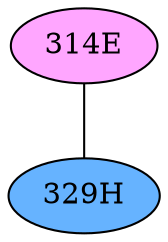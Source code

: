 // The Round Table
graph {
	"314E" [fillcolor="#FFA6FF" style=radial]
	"329H" [fillcolor="#66B3FF" style=radial]
	"314E" -- "329H" [penwidth=1]
}
